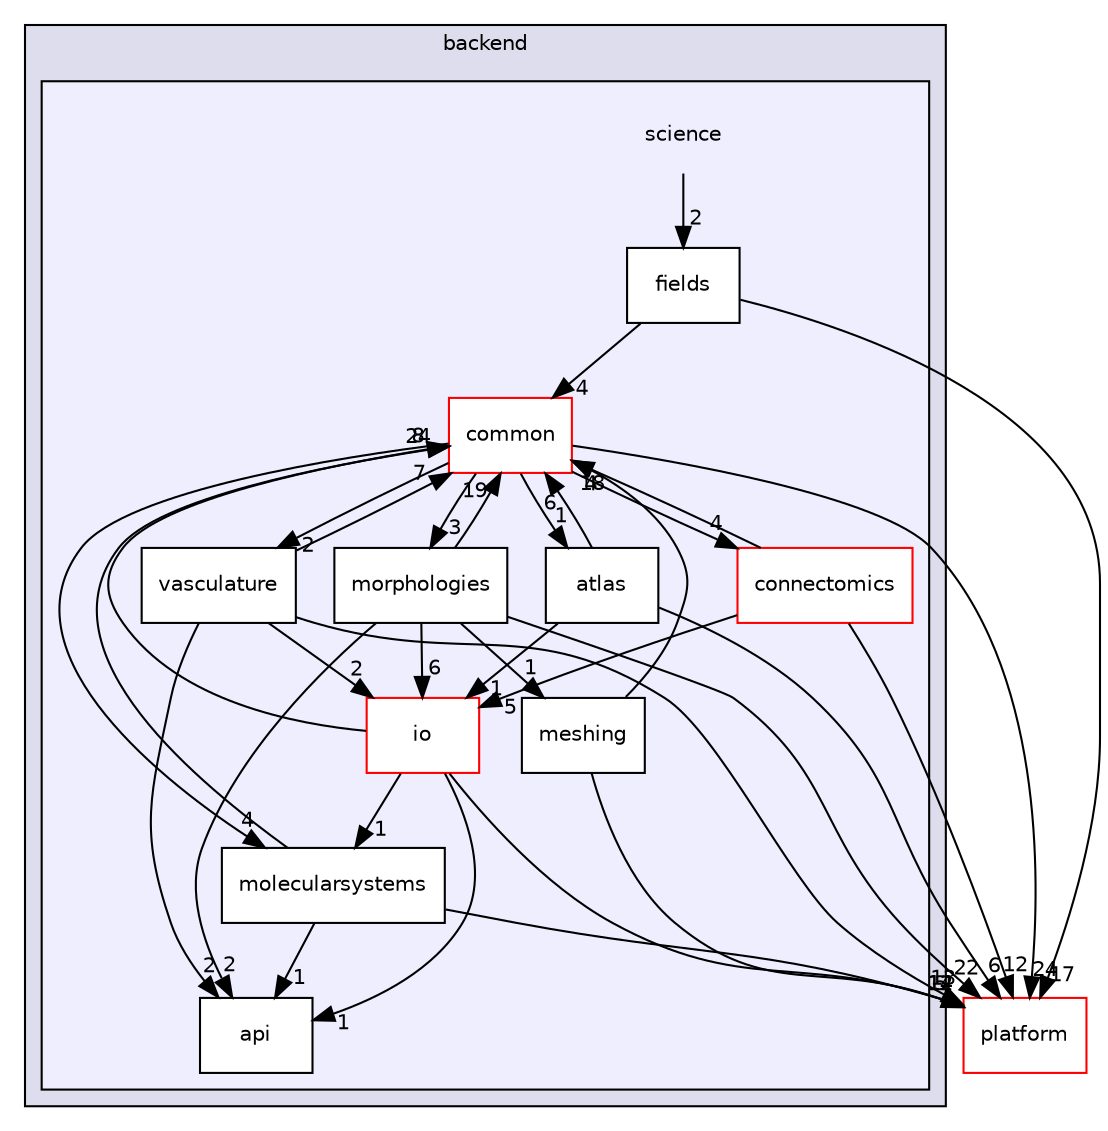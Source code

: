 digraph "bioexplorer/backend/science" {
  compound=true
  node [ fontsize="10", fontname="Helvetica"];
  edge [ labelfontsize="10", labelfontname="Helvetica"];
  subgraph clusterdir_cdbbbf3321683c1efcc0d976dd1498c7 {
    graph [ bgcolor="#ddddee", pencolor="black", label="backend" fontname="Helvetica", fontsize="10", URL="dir_cdbbbf3321683c1efcc0d976dd1498c7.html"]
  subgraph clusterdir_14d627cccd023aaf4f18eaf1359097e2 {
    graph [ bgcolor="#eeeeff", pencolor="black", label="" URL="dir_14d627cccd023aaf4f18eaf1359097e2.html"];
    dir_14d627cccd023aaf4f18eaf1359097e2 [shape=plaintext label="science"];
  dir_d1f54f9136e312278e3013f14979bb60 [shape=box label="api" fillcolor="white" style="filled" URL="dir_d1f54f9136e312278e3013f14979bb60.html"];
  dir_98cf319380d5aa60df08e1dfcafaa4d5 [shape=box label="atlas" fillcolor="white" style="filled" URL="dir_98cf319380d5aa60df08e1dfcafaa4d5.html"];
  dir_5e35986c19ea419782b8bbaa2dbf7d22 [shape=box label="common" fillcolor="white" style="filled" color="red" URL="dir_5e35986c19ea419782b8bbaa2dbf7d22.html"];
  dir_facbdce5043c3807997b3ff6b2f121e6 [shape=box label="connectomics" fillcolor="white" style="filled" color="red" URL="dir_facbdce5043c3807997b3ff6b2f121e6.html"];
  dir_03a5de27bb9d02219a41ab33fd9ec920 [shape=box label="fields" fillcolor="white" style="filled" URL="dir_03a5de27bb9d02219a41ab33fd9ec920.html"];
  dir_250f267abadc546ecc00bd4d0ef83277 [shape=box label="io" fillcolor="white" style="filled" color="red" URL="dir_250f267abadc546ecc00bd4d0ef83277.html"];
  dir_ce7c53f7ae7b05cd876b756753a17bbc [shape=box label="meshing" fillcolor="white" style="filled" URL="dir_ce7c53f7ae7b05cd876b756753a17bbc.html"];
  dir_13b993dc952a68eedc739b9f16aeee83 [shape=box label="molecularsystems" fillcolor="white" style="filled" URL="dir_13b993dc952a68eedc739b9f16aeee83.html"];
  dir_ac510bb85938e3edc94804e9730a0cfc [shape=box label="morphologies" fillcolor="white" style="filled" URL="dir_ac510bb85938e3edc94804e9730a0cfc.html"];
  dir_5758778dfd663ff3332a3b8d1af8a2db [shape=box label="vasculature" fillcolor="white" style="filled" URL="dir_5758778dfd663ff3332a3b8d1af8a2db.html"];
  }
  }
  dir_c5a52a81292cf9a5167198f4f346d6d9 [shape=box label="platform" fillcolor="white" style="filled" color="red" URL="dir_c5a52a81292cf9a5167198f4f346d6d9.html"];
  dir_14d627cccd023aaf4f18eaf1359097e2->dir_03a5de27bb9d02219a41ab33fd9ec920 [headlabel="2", labeldistance=1.5 headhref="dir_000038_000050.html"];
  dir_98cf319380d5aa60df08e1dfcafaa4d5->dir_250f267abadc546ecc00bd4d0ef83277 [headlabel="1", labeldistance=1.5 headhref="dir_000042_000051.html"];
  dir_98cf319380d5aa60df08e1dfcafaa4d5->dir_5e35986c19ea419782b8bbaa2dbf7d22 [headlabel="6", labeldistance=1.5 headhref="dir_000042_000043.html"];
  dir_98cf319380d5aa60df08e1dfcafaa4d5->dir_c5a52a81292cf9a5167198f4f346d6d9 [headlabel="6", labeldistance=1.5 headhref="dir_000042_000061.html"];
  dir_03a5de27bb9d02219a41ab33fd9ec920->dir_5e35986c19ea419782b8bbaa2dbf7d22 [headlabel="4", labeldistance=1.5 headhref="dir_000050_000043.html"];
  dir_03a5de27bb9d02219a41ab33fd9ec920->dir_c5a52a81292cf9a5167198f4f346d6d9 [headlabel="17", labeldistance=1.5 headhref="dir_000050_000061.html"];
  dir_ce7c53f7ae7b05cd876b756753a17bbc->dir_5e35986c19ea419782b8bbaa2dbf7d22 [headlabel="4", labeldistance=1.5 headhref="dir_000054_000043.html"];
  dir_ce7c53f7ae7b05cd876b756753a17bbc->dir_c5a52a81292cf9a5167198f4f346d6d9 [headlabel="5", labeldistance=1.5 headhref="dir_000054_000061.html"];
  dir_250f267abadc546ecc00bd4d0ef83277->dir_13b993dc952a68eedc739b9f16aeee83 [headlabel="1", labeldistance=1.5 headhref="dir_000051_000055.html"];
  dir_250f267abadc546ecc00bd4d0ef83277->dir_5e35986c19ea419782b8bbaa2dbf7d22 [headlabel="8", labeldistance=1.5 headhref="dir_000051_000043.html"];
  dir_250f267abadc546ecc00bd4d0ef83277->dir_c5a52a81292cf9a5167198f4f346d6d9 [headlabel="12", labeldistance=1.5 headhref="dir_000051_000061.html"];
  dir_250f267abadc546ecc00bd4d0ef83277->dir_d1f54f9136e312278e3013f14979bb60 [headlabel="1", labeldistance=1.5 headhref="dir_000051_000039.html"];
  dir_5758778dfd663ff3332a3b8d1af8a2db->dir_250f267abadc546ecc00bd4d0ef83277 [headlabel="2", labeldistance=1.5 headhref="dir_000057_000051.html"];
  dir_5758778dfd663ff3332a3b8d1af8a2db->dir_5e35986c19ea419782b8bbaa2dbf7d22 [headlabel="7", labeldistance=1.5 headhref="dir_000057_000043.html"];
  dir_5758778dfd663ff3332a3b8d1af8a2db->dir_c5a52a81292cf9a5167198f4f346d6d9 [headlabel="13", labeldistance=1.5 headhref="dir_000057_000061.html"];
  dir_5758778dfd663ff3332a3b8d1af8a2db->dir_d1f54f9136e312278e3013f14979bb60 [headlabel="2", labeldistance=1.5 headhref="dir_000057_000039.html"];
  dir_facbdce5043c3807997b3ff6b2f121e6->dir_5e35986c19ea419782b8bbaa2dbf7d22 [headlabel="18", labeldistance=1.5 headhref="dir_000045_000043.html"];
  dir_facbdce5043c3807997b3ff6b2f121e6->dir_250f267abadc546ecc00bd4d0ef83277 [headlabel="5", labeldistance=1.5 headhref="dir_000045_000051.html"];
  dir_facbdce5043c3807997b3ff6b2f121e6->dir_c5a52a81292cf9a5167198f4f346d6d9 [headlabel="12", labeldistance=1.5 headhref="dir_000045_000061.html"];
  dir_5e35986c19ea419782b8bbaa2dbf7d22->dir_13b993dc952a68eedc739b9f16aeee83 [headlabel="4", labeldistance=1.5 headhref="dir_000043_000055.html"];
  dir_5e35986c19ea419782b8bbaa2dbf7d22->dir_5758778dfd663ff3332a3b8d1af8a2db [headlabel="2", labeldistance=1.5 headhref="dir_000043_000057.html"];
  dir_5e35986c19ea419782b8bbaa2dbf7d22->dir_98cf319380d5aa60df08e1dfcafaa4d5 [headlabel="1", labeldistance=1.5 headhref="dir_000043_000042.html"];
  dir_5e35986c19ea419782b8bbaa2dbf7d22->dir_ac510bb85938e3edc94804e9730a0cfc [headlabel="3", labeldistance=1.5 headhref="dir_000043_000056.html"];
  dir_5e35986c19ea419782b8bbaa2dbf7d22->dir_c5a52a81292cf9a5167198f4f346d6d9 [headlabel="24", labeldistance=1.5 headhref="dir_000043_000061.html"];
  dir_5e35986c19ea419782b8bbaa2dbf7d22->dir_facbdce5043c3807997b3ff6b2f121e6 [headlabel="4", labeldistance=1.5 headhref="dir_000043_000045.html"];
  dir_ac510bb85938e3edc94804e9730a0cfc->dir_250f267abadc546ecc00bd4d0ef83277 [headlabel="6", labeldistance=1.5 headhref="dir_000056_000051.html"];
  dir_ac510bb85938e3edc94804e9730a0cfc->dir_5e35986c19ea419782b8bbaa2dbf7d22 [headlabel="19", labeldistance=1.5 headhref="dir_000056_000043.html"];
  dir_ac510bb85938e3edc94804e9730a0cfc->dir_c5a52a81292cf9a5167198f4f346d6d9 [headlabel="22", labeldistance=1.5 headhref="dir_000056_000061.html"];
  dir_ac510bb85938e3edc94804e9730a0cfc->dir_ce7c53f7ae7b05cd876b756753a17bbc [headlabel="1", labeldistance=1.5 headhref="dir_000056_000054.html"];
  dir_ac510bb85938e3edc94804e9730a0cfc->dir_d1f54f9136e312278e3013f14979bb60 [headlabel="2", labeldistance=1.5 headhref="dir_000056_000039.html"];
  dir_13b993dc952a68eedc739b9f16aeee83->dir_5e35986c19ea419782b8bbaa2dbf7d22 [headlabel="24", labeldistance=1.5 headhref="dir_000055_000043.html"];
  dir_13b993dc952a68eedc739b9f16aeee83->dir_c5a52a81292cf9a5167198f4f346d6d9 [headlabel="14", labeldistance=1.5 headhref="dir_000055_000061.html"];
  dir_13b993dc952a68eedc739b9f16aeee83->dir_d1f54f9136e312278e3013f14979bb60 [headlabel="1", labeldistance=1.5 headhref="dir_000055_000039.html"];
}
